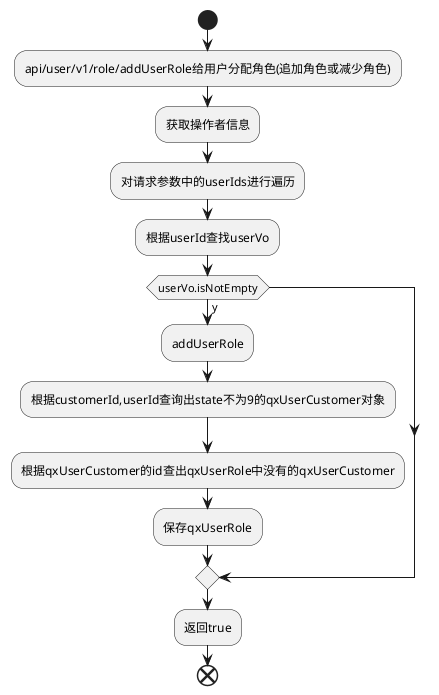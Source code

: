 @startuml
start
->
:api/user/v1/role/addUserRole给用户分配角色(追加角色或减少角色);
->
:获取操作者信息;
->
:对请求参数中的userIds进行遍历;
->
:根据userId查找userVo;
->
if(userVo.isNotEmpty)then(y)
->
:addUserRole;
->
:根据customerId,userId查询出state不为9的qxUserCustomer对象;
->
:根据qxUserCustomer的id查出qxUserRole中没有的qxUserCustomer;
->
:保存qxUserRole;
endif
->
:返回true;
end
@enduml